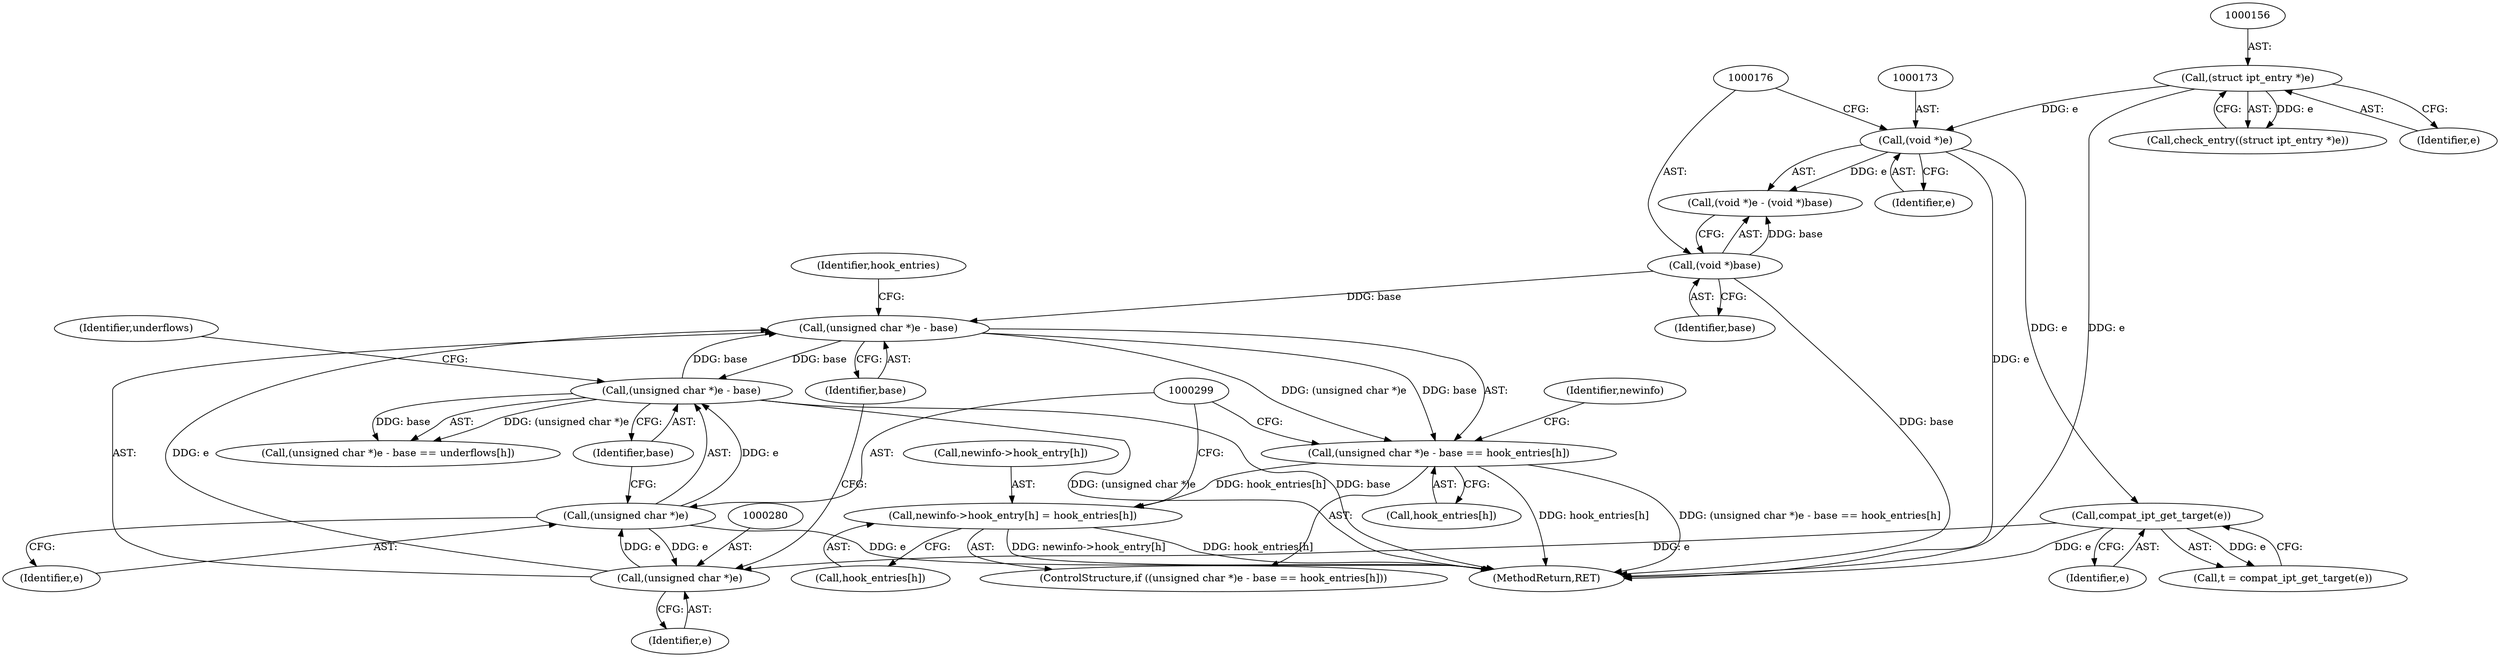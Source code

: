 digraph "0_linux_6e94e0cfb0887e4013b3b930fa6ab1fe6bb6ba91_1@array" {
"1000286" [label="(Call,newinfo->hook_entry[h] = hook_entries[h])"];
"1000277" [label="(Call,(unsigned char *)e - base == hook_entries[h])"];
"1000278" [label="(Call,(unsigned char *)e - base)"];
"1000279" [label="(Call,(unsigned char *)e)"];
"1000202" [label="(Call,compat_ipt_get_target(e))"];
"1000172" [label="(Call,(void *)e)"];
"1000155" [label="(Call,(struct ipt_entry *)e)"];
"1000298" [label="(Call,(unsigned char *)e)"];
"1000297" [label="(Call,(unsigned char *)e - base)"];
"1000175" [label="(Call,(void *)base)"];
"1000172" [label="(Call,(void *)e)"];
"1000174" [label="(Identifier,e)"];
"1000175" [label="(Call,(void *)base)"];
"1000289" [label="(Identifier,newinfo)"];
"1000277" [label="(Call,(unsigned char *)e - base == hook_entries[h])"];
"1000200" [label="(Call,t = compat_ipt_get_target(e))"];
"1000281" [label="(Identifier,e)"];
"1000177" [label="(Identifier,base)"];
"1000279" [label="(Call,(unsigned char *)e)"];
"1000155" [label="(Call,(struct ipt_entry *)e)"];
"1000278" [label="(Call,(unsigned char *)e - base)"];
"1000171" [label="(Call,(void *)e - (void *)base)"];
"1000286" [label="(Call,newinfo->hook_entry[h] = hook_entries[h])"];
"1000283" [label="(Call,hook_entries[h])"];
"1000287" [label="(Call,newinfo->hook_entry[h])"];
"1000282" [label="(Identifier,base)"];
"1000202" [label="(Call,compat_ipt_get_target(e))"];
"1000284" [label="(Identifier,hook_entries)"];
"1000362" [label="(MethodReturn,RET)"];
"1000301" [label="(Identifier,base)"];
"1000303" [label="(Identifier,underflows)"];
"1000276" [label="(ControlStructure,if ((unsigned char *)e - base == hook_entries[h]))"];
"1000157" [label="(Identifier,e)"];
"1000297" [label="(Call,(unsigned char *)e - base)"];
"1000300" [label="(Identifier,e)"];
"1000292" [label="(Call,hook_entries[h])"];
"1000203" [label="(Identifier,e)"];
"1000154" [label="(Call,check_entry((struct ipt_entry *)e))"];
"1000296" [label="(Call,(unsigned char *)e - base == underflows[h])"];
"1000298" [label="(Call,(unsigned char *)e)"];
"1000286" -> "1000276"  [label="AST: "];
"1000286" -> "1000292"  [label="CFG: "];
"1000287" -> "1000286"  [label="AST: "];
"1000292" -> "1000286"  [label="AST: "];
"1000299" -> "1000286"  [label="CFG: "];
"1000286" -> "1000362"  [label="DDG: hook_entries[h]"];
"1000286" -> "1000362"  [label="DDG: newinfo->hook_entry[h]"];
"1000277" -> "1000286"  [label="DDG: hook_entries[h]"];
"1000277" -> "1000276"  [label="AST: "];
"1000277" -> "1000283"  [label="CFG: "];
"1000278" -> "1000277"  [label="AST: "];
"1000283" -> "1000277"  [label="AST: "];
"1000289" -> "1000277"  [label="CFG: "];
"1000299" -> "1000277"  [label="CFG: "];
"1000277" -> "1000362"  [label="DDG: (unsigned char *)e - base == hook_entries[h]"];
"1000277" -> "1000362"  [label="DDG: hook_entries[h]"];
"1000278" -> "1000277"  [label="DDG: (unsigned char *)e"];
"1000278" -> "1000277"  [label="DDG: base"];
"1000278" -> "1000282"  [label="CFG: "];
"1000279" -> "1000278"  [label="AST: "];
"1000282" -> "1000278"  [label="AST: "];
"1000284" -> "1000278"  [label="CFG: "];
"1000279" -> "1000278"  [label="DDG: e"];
"1000297" -> "1000278"  [label="DDG: base"];
"1000175" -> "1000278"  [label="DDG: base"];
"1000278" -> "1000297"  [label="DDG: base"];
"1000279" -> "1000281"  [label="CFG: "];
"1000280" -> "1000279"  [label="AST: "];
"1000281" -> "1000279"  [label="AST: "];
"1000282" -> "1000279"  [label="CFG: "];
"1000202" -> "1000279"  [label="DDG: e"];
"1000298" -> "1000279"  [label="DDG: e"];
"1000279" -> "1000298"  [label="DDG: e"];
"1000202" -> "1000200"  [label="AST: "];
"1000202" -> "1000203"  [label="CFG: "];
"1000203" -> "1000202"  [label="AST: "];
"1000200" -> "1000202"  [label="CFG: "];
"1000202" -> "1000362"  [label="DDG: e"];
"1000202" -> "1000200"  [label="DDG: e"];
"1000172" -> "1000202"  [label="DDG: e"];
"1000172" -> "1000171"  [label="AST: "];
"1000172" -> "1000174"  [label="CFG: "];
"1000173" -> "1000172"  [label="AST: "];
"1000174" -> "1000172"  [label="AST: "];
"1000176" -> "1000172"  [label="CFG: "];
"1000172" -> "1000362"  [label="DDG: e"];
"1000172" -> "1000171"  [label="DDG: e"];
"1000155" -> "1000172"  [label="DDG: e"];
"1000155" -> "1000154"  [label="AST: "];
"1000155" -> "1000157"  [label="CFG: "];
"1000156" -> "1000155"  [label="AST: "];
"1000157" -> "1000155"  [label="AST: "];
"1000154" -> "1000155"  [label="CFG: "];
"1000155" -> "1000362"  [label="DDG: e"];
"1000155" -> "1000154"  [label="DDG: e"];
"1000298" -> "1000297"  [label="AST: "];
"1000298" -> "1000300"  [label="CFG: "];
"1000299" -> "1000298"  [label="AST: "];
"1000300" -> "1000298"  [label="AST: "];
"1000301" -> "1000298"  [label="CFG: "];
"1000298" -> "1000362"  [label="DDG: e"];
"1000298" -> "1000297"  [label="DDG: e"];
"1000297" -> "1000296"  [label="AST: "];
"1000297" -> "1000301"  [label="CFG: "];
"1000301" -> "1000297"  [label="AST: "];
"1000303" -> "1000297"  [label="CFG: "];
"1000297" -> "1000362"  [label="DDG: base"];
"1000297" -> "1000362"  [label="DDG: (unsigned char *)e"];
"1000297" -> "1000296"  [label="DDG: (unsigned char *)e"];
"1000297" -> "1000296"  [label="DDG: base"];
"1000175" -> "1000171"  [label="AST: "];
"1000175" -> "1000177"  [label="CFG: "];
"1000176" -> "1000175"  [label="AST: "];
"1000177" -> "1000175"  [label="AST: "];
"1000171" -> "1000175"  [label="CFG: "];
"1000175" -> "1000362"  [label="DDG: base"];
"1000175" -> "1000171"  [label="DDG: base"];
}
